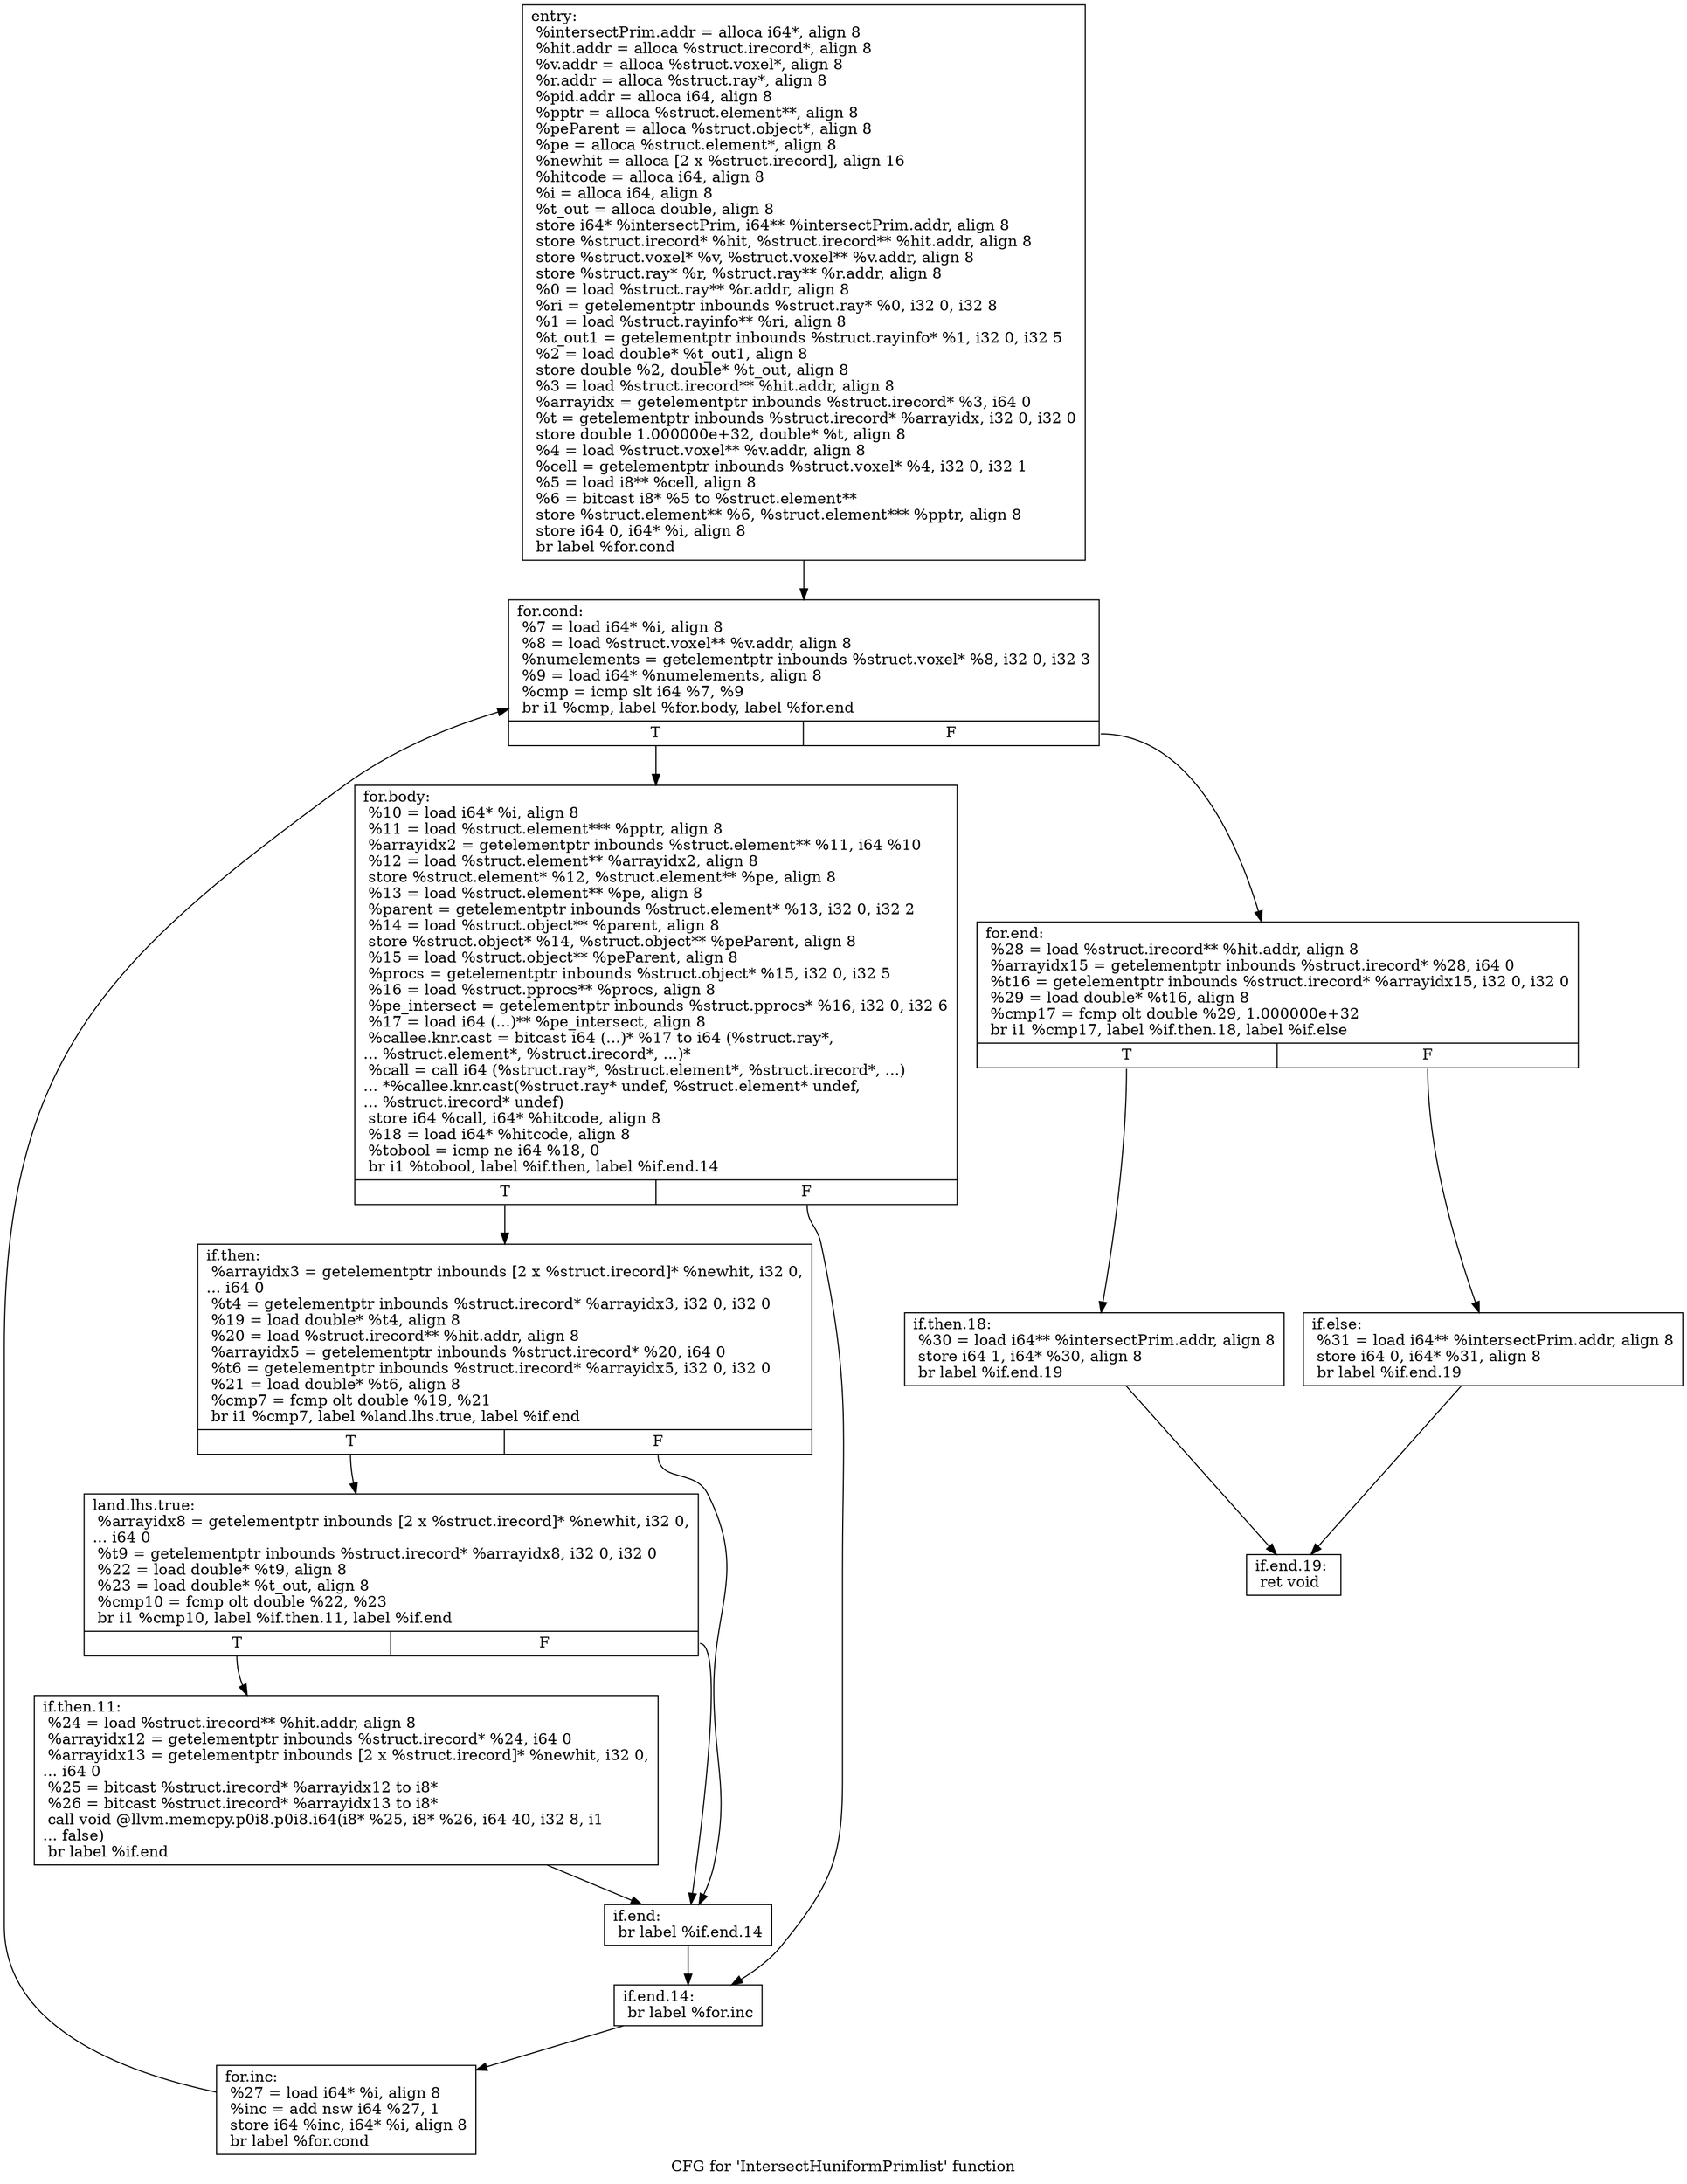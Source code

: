 digraph "CFG for 'IntersectHuniformPrimlist' function" {
	label="CFG for 'IntersectHuniformPrimlist' function";

	Node0x5f65de0 [shape=record,label="{entry:\l  %intersectPrim.addr = alloca i64*, align 8\l  %hit.addr = alloca %struct.irecord*, align 8\l  %v.addr = alloca %struct.voxel*, align 8\l  %r.addr = alloca %struct.ray*, align 8\l  %pid.addr = alloca i64, align 8\l  %pptr = alloca %struct.element**, align 8\l  %peParent = alloca %struct.object*, align 8\l  %pe = alloca %struct.element*, align 8\l  %newhit = alloca [2 x %struct.irecord], align 16\l  %hitcode = alloca i64, align 8\l  %i = alloca i64, align 8\l  %t_out = alloca double, align 8\l  store i64* %intersectPrim, i64** %intersectPrim.addr, align 8\l  store %struct.irecord* %hit, %struct.irecord** %hit.addr, align 8\l  store %struct.voxel* %v, %struct.voxel** %v.addr, align 8\l  store %struct.ray* %r, %struct.ray** %r.addr, align 8\l  %0 = load %struct.ray** %r.addr, align 8\l  %ri = getelementptr inbounds %struct.ray* %0, i32 0, i32 8\l  %1 = load %struct.rayinfo** %ri, align 8\l  %t_out1 = getelementptr inbounds %struct.rayinfo* %1, i32 0, i32 5\l  %2 = load double* %t_out1, align 8\l  store double %2, double* %t_out, align 8\l  %3 = load %struct.irecord** %hit.addr, align 8\l  %arrayidx = getelementptr inbounds %struct.irecord* %3, i64 0\l  %t = getelementptr inbounds %struct.irecord* %arrayidx, i32 0, i32 0\l  store double 1.000000e+32, double* %t, align 8\l  %4 = load %struct.voxel** %v.addr, align 8\l  %cell = getelementptr inbounds %struct.voxel* %4, i32 0, i32 1\l  %5 = load i8** %cell, align 8\l  %6 = bitcast i8* %5 to %struct.element**\l  store %struct.element** %6, %struct.element*** %pptr, align 8\l  store i64 0, i64* %i, align 8\l  br label %for.cond\l}"];
	Node0x5f65de0 -> Node0x5f65e30;
	Node0x5f65e30 [shape=record,label="{for.cond:                                         \l  %7 = load i64* %i, align 8\l  %8 = load %struct.voxel** %v.addr, align 8\l  %numelements = getelementptr inbounds %struct.voxel* %8, i32 0, i32 3\l  %9 = load i64* %numelements, align 8\l  %cmp = icmp slt i64 %7, %9\l  br i1 %cmp, label %for.body, label %for.end\l|{<s0>T|<s1>F}}"];
	Node0x5f65e30:s0 -> Node0x5f65e80;
	Node0x5f65e30:s1 -> Node0x5f660b0;
	Node0x5f65e80 [shape=record,label="{for.body:                                         \l  %10 = load i64* %i, align 8\l  %11 = load %struct.element*** %pptr, align 8\l  %arrayidx2 = getelementptr inbounds %struct.element** %11, i64 %10\l  %12 = load %struct.element** %arrayidx2, align 8\l  store %struct.element* %12, %struct.element** %pe, align 8\l  %13 = load %struct.element** %pe, align 8\l  %parent = getelementptr inbounds %struct.element* %13, i32 0, i32 2\l  %14 = load %struct.object** %parent, align 8\l  store %struct.object* %14, %struct.object** %peParent, align 8\l  %15 = load %struct.object** %peParent, align 8\l  %procs = getelementptr inbounds %struct.object* %15, i32 0, i32 5\l  %16 = load %struct.pprocs** %procs, align 8\l  %pe_intersect = getelementptr inbounds %struct.pprocs* %16, i32 0, i32 6\l  %17 = load i64 (...)** %pe_intersect, align 8\l  %callee.knr.cast = bitcast i64 (...)* %17 to i64 (%struct.ray*,\l... %struct.element*, %struct.irecord*, ...)*\l  %call = call i64 (%struct.ray*, %struct.element*, %struct.irecord*, ...)\l... *%callee.knr.cast(%struct.ray* undef, %struct.element* undef,\l... %struct.irecord* undef)\l  store i64 %call, i64* %hitcode, align 8\l  %18 = load i64* %hitcode, align 8\l  %tobool = icmp ne i64 %18, 0\l  br i1 %tobool, label %if.then, label %if.end.14\l|{<s0>T|<s1>F}}"];
	Node0x5f65e80:s0 -> Node0x5f65ed0;
	Node0x5f65e80:s1 -> Node0x5f66010;
	Node0x5f65ed0 [shape=record,label="{if.then:                                          \l  %arrayidx3 = getelementptr inbounds [2 x %struct.irecord]* %newhit, i32 0,\l... i64 0\l  %t4 = getelementptr inbounds %struct.irecord* %arrayidx3, i32 0, i32 0\l  %19 = load double* %t4, align 8\l  %20 = load %struct.irecord** %hit.addr, align 8\l  %arrayidx5 = getelementptr inbounds %struct.irecord* %20, i64 0\l  %t6 = getelementptr inbounds %struct.irecord* %arrayidx5, i32 0, i32 0\l  %21 = load double* %t6, align 8\l  %cmp7 = fcmp olt double %19, %21\l  br i1 %cmp7, label %land.lhs.true, label %if.end\l|{<s0>T|<s1>F}}"];
	Node0x5f65ed0:s0 -> Node0x5f65f20;
	Node0x5f65ed0:s1 -> Node0x5f65fc0;
	Node0x5f65f20 [shape=record,label="{land.lhs.true:                                    \l  %arrayidx8 = getelementptr inbounds [2 x %struct.irecord]* %newhit, i32 0,\l... i64 0\l  %t9 = getelementptr inbounds %struct.irecord* %arrayidx8, i32 0, i32 0\l  %22 = load double* %t9, align 8\l  %23 = load double* %t_out, align 8\l  %cmp10 = fcmp olt double %22, %23\l  br i1 %cmp10, label %if.then.11, label %if.end\l|{<s0>T|<s1>F}}"];
	Node0x5f65f20:s0 -> Node0x5f65f70;
	Node0x5f65f20:s1 -> Node0x5f65fc0;
	Node0x5f65f70 [shape=record,label="{if.then.11:                                       \l  %24 = load %struct.irecord** %hit.addr, align 8\l  %arrayidx12 = getelementptr inbounds %struct.irecord* %24, i64 0\l  %arrayidx13 = getelementptr inbounds [2 x %struct.irecord]* %newhit, i32 0,\l... i64 0\l  %25 = bitcast %struct.irecord* %arrayidx12 to i8*\l  %26 = bitcast %struct.irecord* %arrayidx13 to i8*\l  call void @llvm.memcpy.p0i8.p0i8.i64(i8* %25, i8* %26, i64 40, i32 8, i1\l... false)\l  br label %if.end\l}"];
	Node0x5f65f70 -> Node0x5f65fc0;
	Node0x5f65fc0 [shape=record,label="{if.end:                                           \l  br label %if.end.14\l}"];
	Node0x5f65fc0 -> Node0x5f66010;
	Node0x5f66010 [shape=record,label="{if.end.14:                                        \l  br label %for.inc\l}"];
	Node0x5f66010 -> Node0x5f66060;
	Node0x5f66060 [shape=record,label="{for.inc:                                          \l  %27 = load i64* %i, align 8\l  %inc = add nsw i64 %27, 1\l  store i64 %inc, i64* %i, align 8\l  br label %for.cond\l}"];
	Node0x5f66060 -> Node0x5f65e30;
	Node0x5f660b0 [shape=record,label="{for.end:                                          \l  %28 = load %struct.irecord** %hit.addr, align 8\l  %arrayidx15 = getelementptr inbounds %struct.irecord* %28, i64 0\l  %t16 = getelementptr inbounds %struct.irecord* %arrayidx15, i32 0, i32 0\l  %29 = load double* %t16, align 8\l  %cmp17 = fcmp olt double %29, 1.000000e+32\l  br i1 %cmp17, label %if.then.18, label %if.else\l|{<s0>T|<s1>F}}"];
	Node0x5f660b0:s0 -> Node0x5f66100;
	Node0x5f660b0:s1 -> Node0x5f66150;
	Node0x5f66100 [shape=record,label="{if.then.18:                                       \l  %30 = load i64** %intersectPrim.addr, align 8\l  store i64 1, i64* %30, align 8\l  br label %if.end.19\l}"];
	Node0x5f66100 -> Node0x5f661a0;
	Node0x5f66150 [shape=record,label="{if.else:                                          \l  %31 = load i64** %intersectPrim.addr, align 8\l  store i64 0, i64* %31, align 8\l  br label %if.end.19\l}"];
	Node0x5f66150 -> Node0x5f661a0;
	Node0x5f661a0 [shape=record,label="{if.end.19:                                        \l  ret void\l}"];
}
